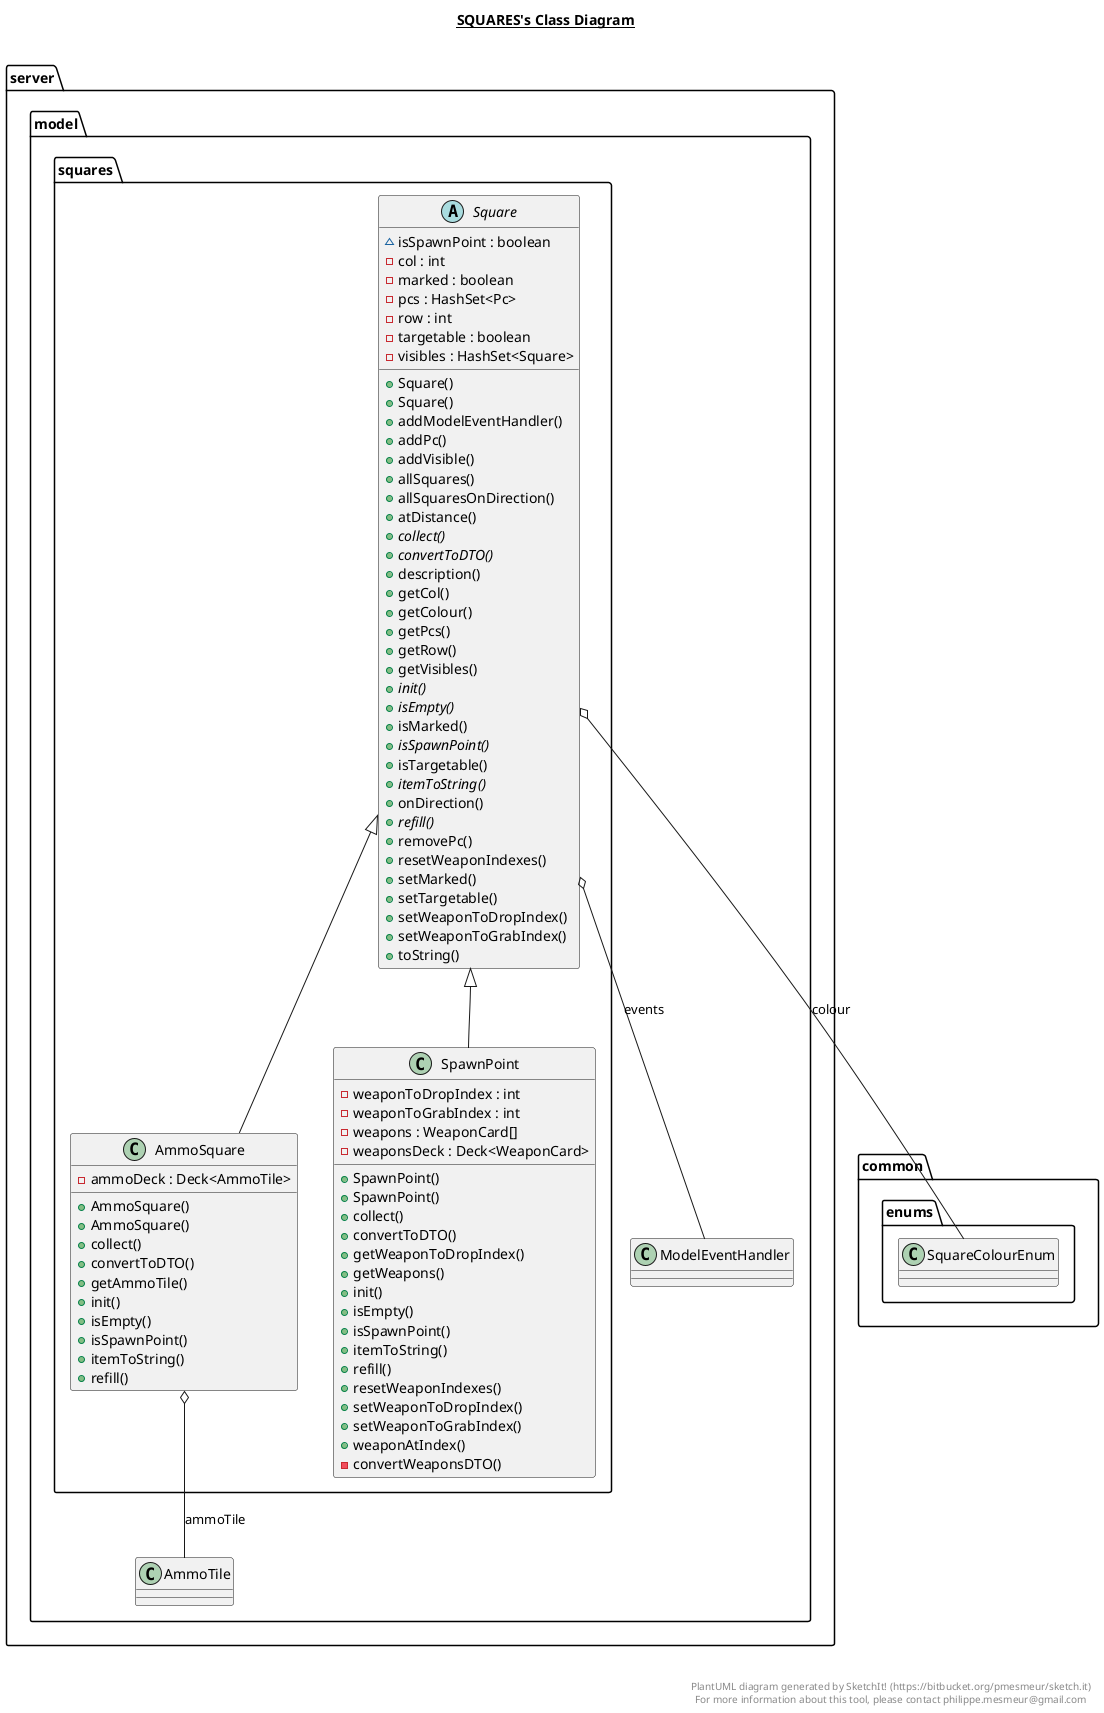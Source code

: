 @startuml

title __SQUARES's Class Diagram__\n

  namespace server {
    namespace model {
      namespace squares {
        class server.model.squares.AmmoSquare {
            - ammoDeck : Deck<AmmoTile>
            + AmmoSquare()
            + AmmoSquare()
            + collect()
            + convertToDTO()
            + getAmmoTile()
            + init()
            + isEmpty()
            + isSpawnPoint()
            + itemToString()
            + refill()
        }
      }
    }
  }
  

  namespace server {
    namespace model {
      namespace squares {
        class server.model.squares.SpawnPoint {
            - weaponToDropIndex : int
            - weaponToGrabIndex : int
            - weapons : WeaponCard[]
            - weaponsDeck : Deck<WeaponCard>
            + SpawnPoint()
            + SpawnPoint()
            + collect()
            + convertToDTO()
            + getWeaponToDropIndex()
            + getWeapons()
            + init()
            + isEmpty()
            + isSpawnPoint()
            + itemToString()
            + refill()
            + resetWeaponIndexes()
            + setWeaponToDropIndex()
            + setWeaponToGrabIndex()
            + weaponAtIndex()
            - convertWeaponsDTO()
        }
      }
    }
  }
  

  namespace server {
    namespace model {
      namespace squares {
        abstract class server.model.squares.Square {
            ~ isSpawnPoint : boolean
            - col : int
            - marked : boolean
            - pcs : HashSet<Pc>
            - row : int
            - targetable : boolean
            - visibles : HashSet<Square>
            + Square()
            + Square()
            + addModelEventHandler()
            + addPc()
            + addVisible()
            + allSquares()
            + allSquaresOnDirection()
            + atDistance()
            {abstract} + collect()
            {abstract} + convertToDTO()
            + description()
            + getCol()
            + getColour()
            + getPcs()
            + getRow()
            + getVisibles()
            {abstract} + init()
            {abstract} + isEmpty()
            + isMarked()
            {abstract} + isSpawnPoint()
            + isTargetable()
            {abstract} + itemToString()
            + onDirection()
            {abstract} + refill()
            + removePc()
            + resetWeaponIndexes()
            + setMarked()
            + setTargetable()
            + setWeaponToDropIndex()
            + setWeaponToGrabIndex()
            + toString()
        }
      }
    }
  }
  

  server.model.squares.AmmoSquare -up-|> server.model.squares.Square
  server.model.squares.AmmoSquare o-- server.model.AmmoTile : ammoTile
  server.model.squares.SpawnPoint -up-|> server.model.squares.Square
  server.model.squares.Square o-- server.model.ModelEventHandler : events
  server.model.squares.Square o-- common.enums.SquareColourEnum : colour


right footer


PlantUML diagram generated by SketchIt! (https://bitbucket.org/pmesmeur/sketch.it)
For more information about this tool, please contact philippe.mesmeur@gmail.com
endfooter

@enduml
